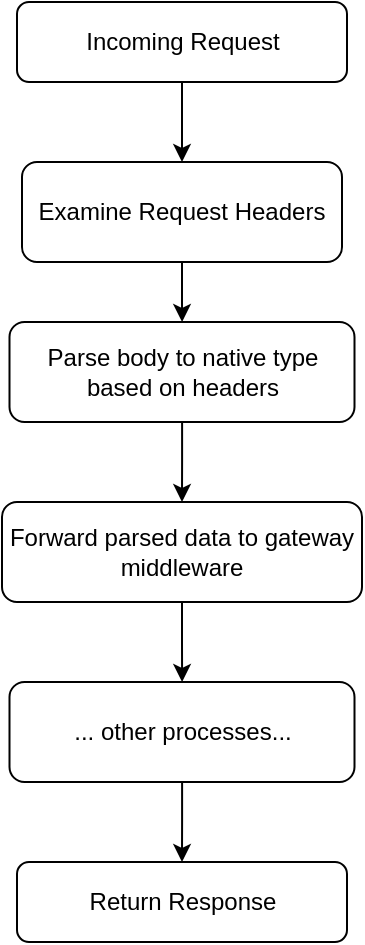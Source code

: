 <mxfile version="23.0.2" type="device">
  <diagram id="C5RBs43oDa-KdzZeNtuy" name="Page-1">
    <mxGraphModel dx="1434" dy="846" grid="1" gridSize="10" guides="1" tooltips="1" connect="1" arrows="1" fold="1" page="1" pageScale="1" pageWidth="827" pageHeight="1169" math="0" shadow="0">
      <root>
        <mxCell id="WIyWlLk6GJQsqaUBKTNV-0" />
        <mxCell id="WIyWlLk6GJQsqaUBKTNV-1" parent="WIyWlLk6GJQsqaUBKTNV-0" />
        <mxCell id="M5BF3GIxq9oKaP1s5SKX-2" value="" style="edgeStyle=orthogonalEdgeStyle;rounded=0;orthogonalLoop=1;jettySize=auto;html=1;" parent="WIyWlLk6GJQsqaUBKTNV-1" source="WIyWlLk6GJQsqaUBKTNV-3" target="M5BF3GIxq9oKaP1s5SKX-1" edge="1">
          <mxGeometry relative="1" as="geometry" />
        </mxCell>
        <mxCell id="WIyWlLk6GJQsqaUBKTNV-3" value="Incoming Request" style="rounded=1;whiteSpace=wrap;html=1;fontSize=12;glass=0;strokeWidth=1;shadow=0;" parent="WIyWlLk6GJQsqaUBKTNV-1" vertex="1">
          <mxGeometry x="142.5" y="90" width="165" height="40" as="geometry" />
        </mxCell>
        <mxCell id="M5BF3GIxq9oKaP1s5SKX-4" value="" style="edgeStyle=orthogonalEdgeStyle;rounded=0;orthogonalLoop=1;jettySize=auto;html=1;" parent="WIyWlLk6GJQsqaUBKTNV-1" source="M5BF3GIxq9oKaP1s5SKX-1" target="M5BF3GIxq9oKaP1s5SKX-3" edge="1">
          <mxGeometry relative="1" as="geometry" />
        </mxCell>
        <mxCell id="M5BF3GIxq9oKaP1s5SKX-1" value="Examine Request Headers" style="whiteSpace=wrap;html=1;rounded=1;glass=0;strokeWidth=1;shadow=0;" parent="WIyWlLk6GJQsqaUBKTNV-1" vertex="1">
          <mxGeometry x="145" y="170" width="160" height="50" as="geometry" />
        </mxCell>
        <mxCell id="M5BF3GIxq9oKaP1s5SKX-6" value="" style="edgeStyle=orthogonalEdgeStyle;rounded=0;orthogonalLoop=1;jettySize=auto;html=1;" parent="WIyWlLk6GJQsqaUBKTNV-1" source="M5BF3GIxq9oKaP1s5SKX-3" target="M5BF3GIxq9oKaP1s5SKX-5" edge="1">
          <mxGeometry relative="1" as="geometry" />
        </mxCell>
        <mxCell id="M5BF3GIxq9oKaP1s5SKX-3" value="Parse body to native type based on headers" style="whiteSpace=wrap;html=1;rounded=1;glass=0;strokeWidth=1;shadow=0;" parent="WIyWlLk6GJQsqaUBKTNV-1" vertex="1">
          <mxGeometry x="138.75" y="250" width="172.5" height="50" as="geometry" />
        </mxCell>
        <mxCell id="lqtBfRb-oQzCLpGuk1u_-1" value="" style="edgeStyle=orthogonalEdgeStyle;rounded=0;orthogonalLoop=1;jettySize=auto;html=1;" edge="1" parent="WIyWlLk6GJQsqaUBKTNV-1" source="M5BF3GIxq9oKaP1s5SKX-5" target="lqtBfRb-oQzCLpGuk1u_-0">
          <mxGeometry relative="1" as="geometry" />
        </mxCell>
        <mxCell id="M5BF3GIxq9oKaP1s5SKX-5" value="Forward parsed data to gateway middleware" style="whiteSpace=wrap;html=1;rounded=1;glass=0;strokeWidth=1;shadow=0;" parent="WIyWlLk6GJQsqaUBKTNV-1" vertex="1">
          <mxGeometry x="135" y="340" width="180" height="50" as="geometry" />
        </mxCell>
        <mxCell id="lqtBfRb-oQzCLpGuk1u_-3" value="" style="edgeStyle=orthogonalEdgeStyle;rounded=0;orthogonalLoop=1;jettySize=auto;html=1;" edge="1" parent="WIyWlLk6GJQsqaUBKTNV-1" source="lqtBfRb-oQzCLpGuk1u_-0" target="lqtBfRb-oQzCLpGuk1u_-2">
          <mxGeometry relative="1" as="geometry" />
        </mxCell>
        <mxCell id="lqtBfRb-oQzCLpGuk1u_-0" value="... other processes..." style="whiteSpace=wrap;html=1;rounded=1;glass=0;strokeWidth=1;shadow=0;" vertex="1" parent="WIyWlLk6GJQsqaUBKTNV-1">
          <mxGeometry x="138.75" y="430" width="172.5" height="50" as="geometry" />
        </mxCell>
        <mxCell id="lqtBfRb-oQzCLpGuk1u_-2" value="Return Response" style="whiteSpace=wrap;html=1;rounded=1;glass=0;strokeWidth=1;shadow=0;" vertex="1" parent="WIyWlLk6GJQsqaUBKTNV-1">
          <mxGeometry x="142.5" y="520" width="165" height="40" as="geometry" />
        </mxCell>
      </root>
    </mxGraphModel>
  </diagram>
</mxfile>
